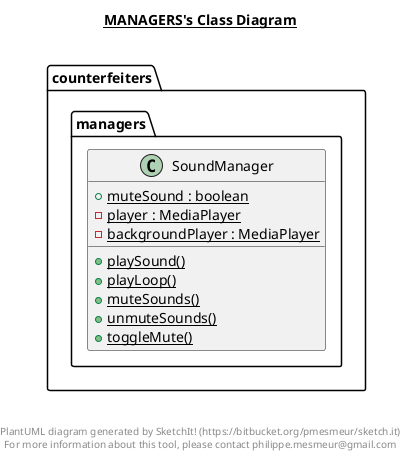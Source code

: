 @startuml

title __MANAGERS's Class Diagram__\n

  namespace counterfeiters {
    namespace managers {
      class counterfeiters.managers.SoundManager {
          {static} + muteSound : boolean
          {static} - player : MediaPlayer
          {static} - backgroundPlayer : MediaPlayer
          {static} + playSound()
          {static} + playLoop()
          {static} + muteSounds()
          {static} + unmuteSounds()
          {static} + toggleMute()
      }
    }
  }
  



right footer


PlantUML diagram generated by SketchIt! (https://bitbucket.org/pmesmeur/sketch.it)
For more information about this tool, please contact philippe.mesmeur@gmail.com
endfooter

@enduml
